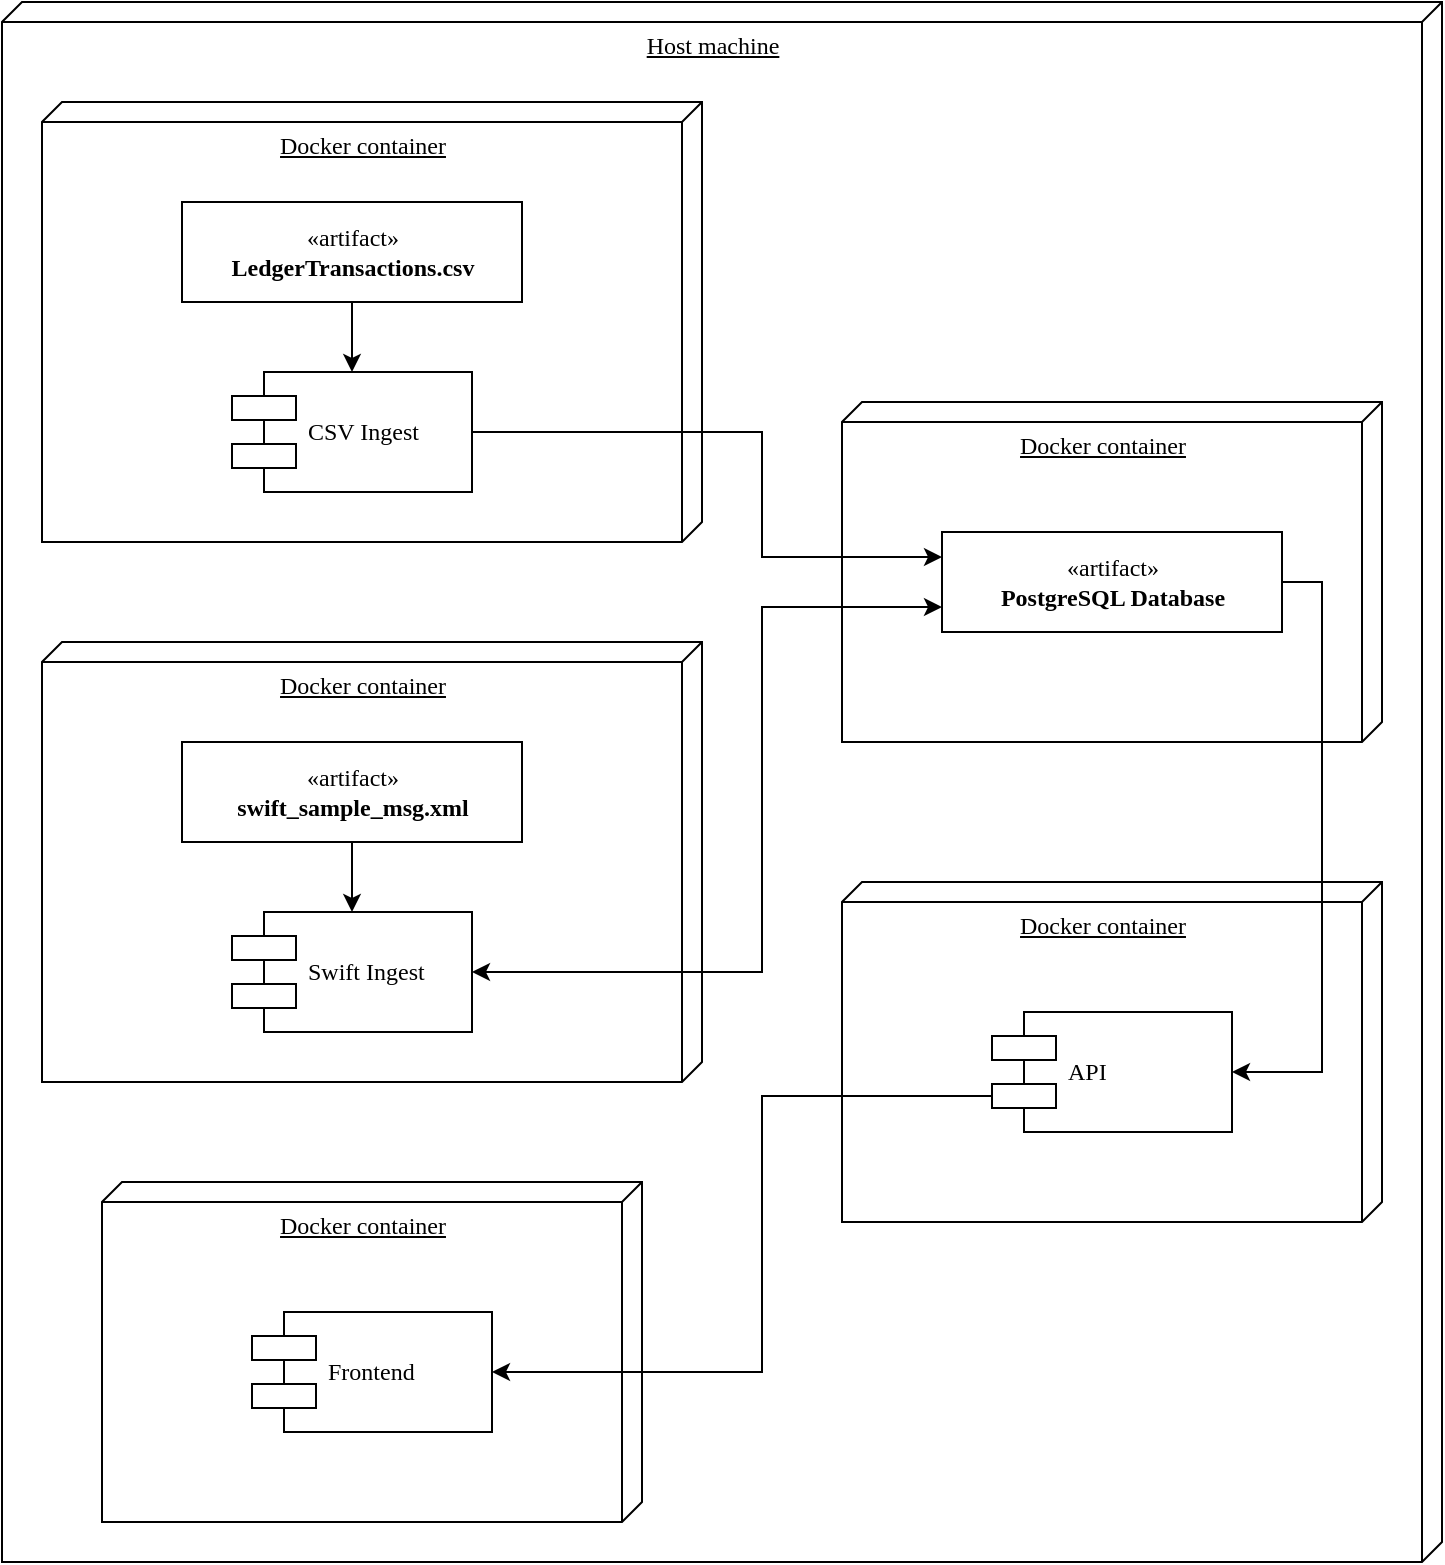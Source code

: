 <mxfile version="20.1.1" type="device"><diagram name="Page-1" id="5f0bae14-7c28-e335-631c-24af17079c00"><mxGraphModel dx="1673" dy="829" grid="1" gridSize="10" guides="1" tooltips="1" connect="1" arrows="1" fold="1" page="1" pageScale="1" pageWidth="1100" pageHeight="850" background="none" math="0" shadow="0"><root><mxCell id="0"/><mxCell id="1" parent="0"/><mxCell id="avLBeOPuoH3CCa_d_dAK-35" value="Host machine" style="verticalAlign=top;align=center;spacingTop=8;spacingLeft=2;spacingRight=12;shape=cube;size=10;direction=south;fontStyle=4;html=1;rounded=0;shadow=0;comic=0;labelBackgroundColor=none;strokeWidth=1;fontFamily=Verdana;fontSize=12" vertex="1" parent="1"><mxGeometry x="130" y="20" width="720" height="780" as="geometry"/></mxCell><mxCell id="avLBeOPuoH3CCa_d_dAK-5" value="" style="group" vertex="1" connectable="0" parent="1"><mxGeometry x="150" y="340" width="330" height="220" as="geometry"/></mxCell><mxCell id="avLBeOPuoH3CCa_d_dAK-6" value="Docker container" style="verticalAlign=top;align=center;spacingTop=8;spacingLeft=2;spacingRight=12;shape=cube;size=10;direction=south;fontStyle=4;html=1;rounded=0;shadow=0;comic=0;labelBackgroundColor=none;strokeWidth=1;fontFamily=Verdana;fontSize=12" vertex="1" parent="avLBeOPuoH3CCa_d_dAK-5"><mxGeometry width="330" height="220" as="geometry"/></mxCell><mxCell id="avLBeOPuoH3CCa_d_dAK-7" value="«artifact»&lt;br&gt;&lt;b&gt;swift_sample_msg.xml&lt;/b&gt;" style="html=1;rounded=0;shadow=0;comic=0;labelBackgroundColor=none;strokeWidth=1;fontFamily=Verdana;fontSize=12;align=center;" vertex="1" parent="avLBeOPuoH3CCa_d_dAK-5"><mxGeometry x="70" y="50" width="170" height="50" as="geometry"/></mxCell><mxCell id="avLBeOPuoH3CCa_d_dAK-8" value="Swift Ingest" style="shape=component;align=left;spacingLeft=36;rounded=0;shadow=0;comic=0;labelBackgroundColor=none;strokeWidth=1;fontFamily=Verdana;fontSize=12;html=1;" vertex="1" parent="avLBeOPuoH3CCa_d_dAK-5"><mxGeometry x="95" y="135" width="120" height="60" as="geometry"/></mxCell><mxCell id="avLBeOPuoH3CCa_d_dAK-9" style="edgeStyle=orthogonalEdgeStyle;rounded=0;orthogonalLoop=1;jettySize=auto;html=1;exitX=0.5;exitY=1;exitDx=0;exitDy=0;entryX=0.5;entryY=0;entryDx=0;entryDy=0;" edge="1" parent="avLBeOPuoH3CCa_d_dAK-5" source="avLBeOPuoH3CCa_d_dAK-7" target="avLBeOPuoH3CCa_d_dAK-8"><mxGeometry relative="1" as="geometry"/></mxCell><mxCell id="avLBeOPuoH3CCa_d_dAK-17" value="" style="group" vertex="1" connectable="0" parent="1"><mxGeometry x="550" y="220" width="270" height="170" as="geometry"/></mxCell><mxCell id="avLBeOPuoH3CCa_d_dAK-11" value="Docker container" style="verticalAlign=top;align=center;spacingTop=8;spacingLeft=2;spacingRight=12;shape=cube;size=10;direction=south;fontStyle=4;html=1;rounded=0;shadow=0;comic=0;labelBackgroundColor=none;strokeWidth=1;fontFamily=Verdana;fontSize=12" vertex="1" parent="avLBeOPuoH3CCa_d_dAK-17"><mxGeometry width="270" height="170" as="geometry"/></mxCell><mxCell id="avLBeOPuoH3CCa_d_dAK-12" value="«artifact»&lt;br&gt;&lt;b&gt;PostgreSQL Database&lt;/b&gt;" style="html=1;rounded=0;shadow=0;comic=0;labelBackgroundColor=none;strokeWidth=1;fontFamily=Verdana;fontSize=12;align=center;" vertex="1" parent="avLBeOPuoH3CCa_d_dAK-17"><mxGeometry x="50" y="65" width="170" height="50" as="geometry"/></mxCell><mxCell id="avLBeOPuoH3CCa_d_dAK-16" style="edgeStyle=orthogonalEdgeStyle;rounded=0;orthogonalLoop=1;jettySize=auto;html=1;exitX=0;exitY=0.75;exitDx=0;exitDy=0;entryX=1;entryY=0.5;entryDx=0;entryDy=0;startArrow=classic;startFill=1;" edge="1" parent="1" source="avLBeOPuoH3CCa_d_dAK-12" target="avLBeOPuoH3CCa_d_dAK-8"><mxGeometry relative="1" as="geometry"><Array as="points"><mxPoint x="510" y="322"/><mxPoint x="510" y="505"/></Array></mxGeometry></mxCell><mxCell id="avLBeOPuoH3CCa_d_dAK-30" value="Docker container" style="verticalAlign=top;align=center;spacingTop=8;spacingLeft=2;spacingRight=12;shape=cube;size=10;direction=south;fontStyle=4;html=1;rounded=0;shadow=0;comic=0;labelBackgroundColor=none;strokeWidth=1;fontFamily=Verdana;fontSize=12" vertex="1" parent="1"><mxGeometry x="180" y="610" width="270" height="170" as="geometry"/></mxCell><mxCell id="avLBeOPuoH3CCa_d_dAK-31" value="Frontend" style="shape=component;align=left;spacingLeft=36;rounded=0;shadow=0;comic=0;labelBackgroundColor=none;strokeWidth=1;fontFamily=Verdana;fontSize=12;html=1;" vertex="1" parent="1"><mxGeometry x="255" y="675" width="120" height="60" as="geometry"/></mxCell><mxCell id="avLBeOPuoH3CCa_d_dAK-32" value="" style="group" vertex="1" connectable="0" parent="1"><mxGeometry x="550" y="460" width="270" height="170" as="geometry"/></mxCell><mxCell id="avLBeOPuoH3CCa_d_dAK-24" value="Docker container" style="verticalAlign=top;align=center;spacingTop=8;spacingLeft=2;spacingRight=12;shape=cube;size=10;direction=south;fontStyle=4;html=1;rounded=0;shadow=0;comic=0;labelBackgroundColor=none;strokeWidth=1;fontFamily=Verdana;fontSize=12" vertex="1" parent="avLBeOPuoH3CCa_d_dAK-32"><mxGeometry width="270" height="170" as="geometry"/></mxCell><mxCell id="avLBeOPuoH3CCa_d_dAK-26" value="API" style="shape=component;align=left;spacingLeft=36;rounded=0;shadow=0;comic=0;labelBackgroundColor=none;strokeWidth=1;fontFamily=Verdana;fontSize=12;html=1;" vertex="1" parent="avLBeOPuoH3CCa_d_dAK-32"><mxGeometry x="75" y="65" width="120" height="60" as="geometry"/></mxCell><mxCell id="avLBeOPuoH3CCa_d_dAK-33" style="edgeStyle=orthogonalEdgeStyle;rounded=0;orthogonalLoop=1;jettySize=auto;html=1;exitX=0;exitY=0.7;exitDx=0;exitDy=0;entryX=1;entryY=0.5;entryDx=0;entryDy=0;startArrow=none;startFill=0;" edge="1" parent="1" source="avLBeOPuoH3CCa_d_dAK-26" target="avLBeOPuoH3CCa_d_dAK-31"><mxGeometry relative="1" as="geometry"><Array as="points"><mxPoint x="510" y="567"/><mxPoint x="510" y="705"/></Array></mxGeometry></mxCell><mxCell id="avLBeOPuoH3CCa_d_dAK-29" style="edgeStyle=orthogonalEdgeStyle;rounded=0;orthogonalLoop=1;jettySize=auto;html=1;exitX=1;exitY=0.5;exitDx=0;exitDy=0;entryX=1;entryY=0.5;entryDx=0;entryDy=0;startArrow=none;startFill=0;" edge="1" parent="1" source="avLBeOPuoH3CCa_d_dAK-12" target="avLBeOPuoH3CCa_d_dAK-26"><mxGeometry relative="1" as="geometry"><Array as="points"><mxPoint x="790" y="310"/><mxPoint x="790" y="555"/></Array></mxGeometry></mxCell><mxCell id="39150e848f15840c-1" value="Docker container" style="verticalAlign=top;align=center;spacingTop=8;spacingLeft=2;spacingRight=12;shape=cube;size=10;direction=south;fontStyle=4;html=1;rounded=0;shadow=0;comic=0;labelBackgroundColor=none;strokeWidth=1;fontFamily=Verdana;fontSize=12" parent="1" vertex="1"><mxGeometry x="150" y="70" width="330" height="220" as="geometry"/></mxCell><mxCell id="39150e848f15840c-4" value="«artifact»&lt;br&gt;&lt;b&gt;LedgerTransactions.csv&lt;/b&gt;" style="html=1;rounded=0;shadow=0;comic=0;labelBackgroundColor=none;strokeWidth=1;fontFamily=Verdana;fontSize=12;align=center;" parent="1" vertex="1"><mxGeometry x="220" y="120" width="170" height="50" as="geometry"/></mxCell><mxCell id="39150e848f15840c-5" value="CSV Ingest" style="shape=component;align=left;spacingLeft=36;rounded=0;shadow=0;comic=0;labelBackgroundColor=none;strokeWidth=1;fontFamily=Verdana;fontSize=12;html=1;" parent="1" vertex="1"><mxGeometry x="245" y="205" width="120" height="60" as="geometry"/></mxCell><mxCell id="avLBeOPuoH3CCa_d_dAK-3" style="edgeStyle=orthogonalEdgeStyle;rounded=0;orthogonalLoop=1;jettySize=auto;html=1;exitX=0.5;exitY=1;exitDx=0;exitDy=0;entryX=0.5;entryY=0;entryDx=0;entryDy=0;" edge="1" parent="1" source="39150e848f15840c-4" target="39150e848f15840c-5"><mxGeometry relative="1" as="geometry"/></mxCell><mxCell id="avLBeOPuoH3CCa_d_dAK-15" style="edgeStyle=orthogonalEdgeStyle;rounded=0;orthogonalLoop=1;jettySize=auto;html=1;exitX=1;exitY=0.5;exitDx=0;exitDy=0;entryX=0;entryY=0.25;entryDx=0;entryDy=0;" edge="1" parent="1" source="39150e848f15840c-5" target="avLBeOPuoH3CCa_d_dAK-12"><mxGeometry relative="1" as="geometry"><Array as="points"><mxPoint x="510" y="235"/><mxPoint x="510" y="298"/></Array></mxGeometry></mxCell></root></mxGraphModel></diagram></mxfile>